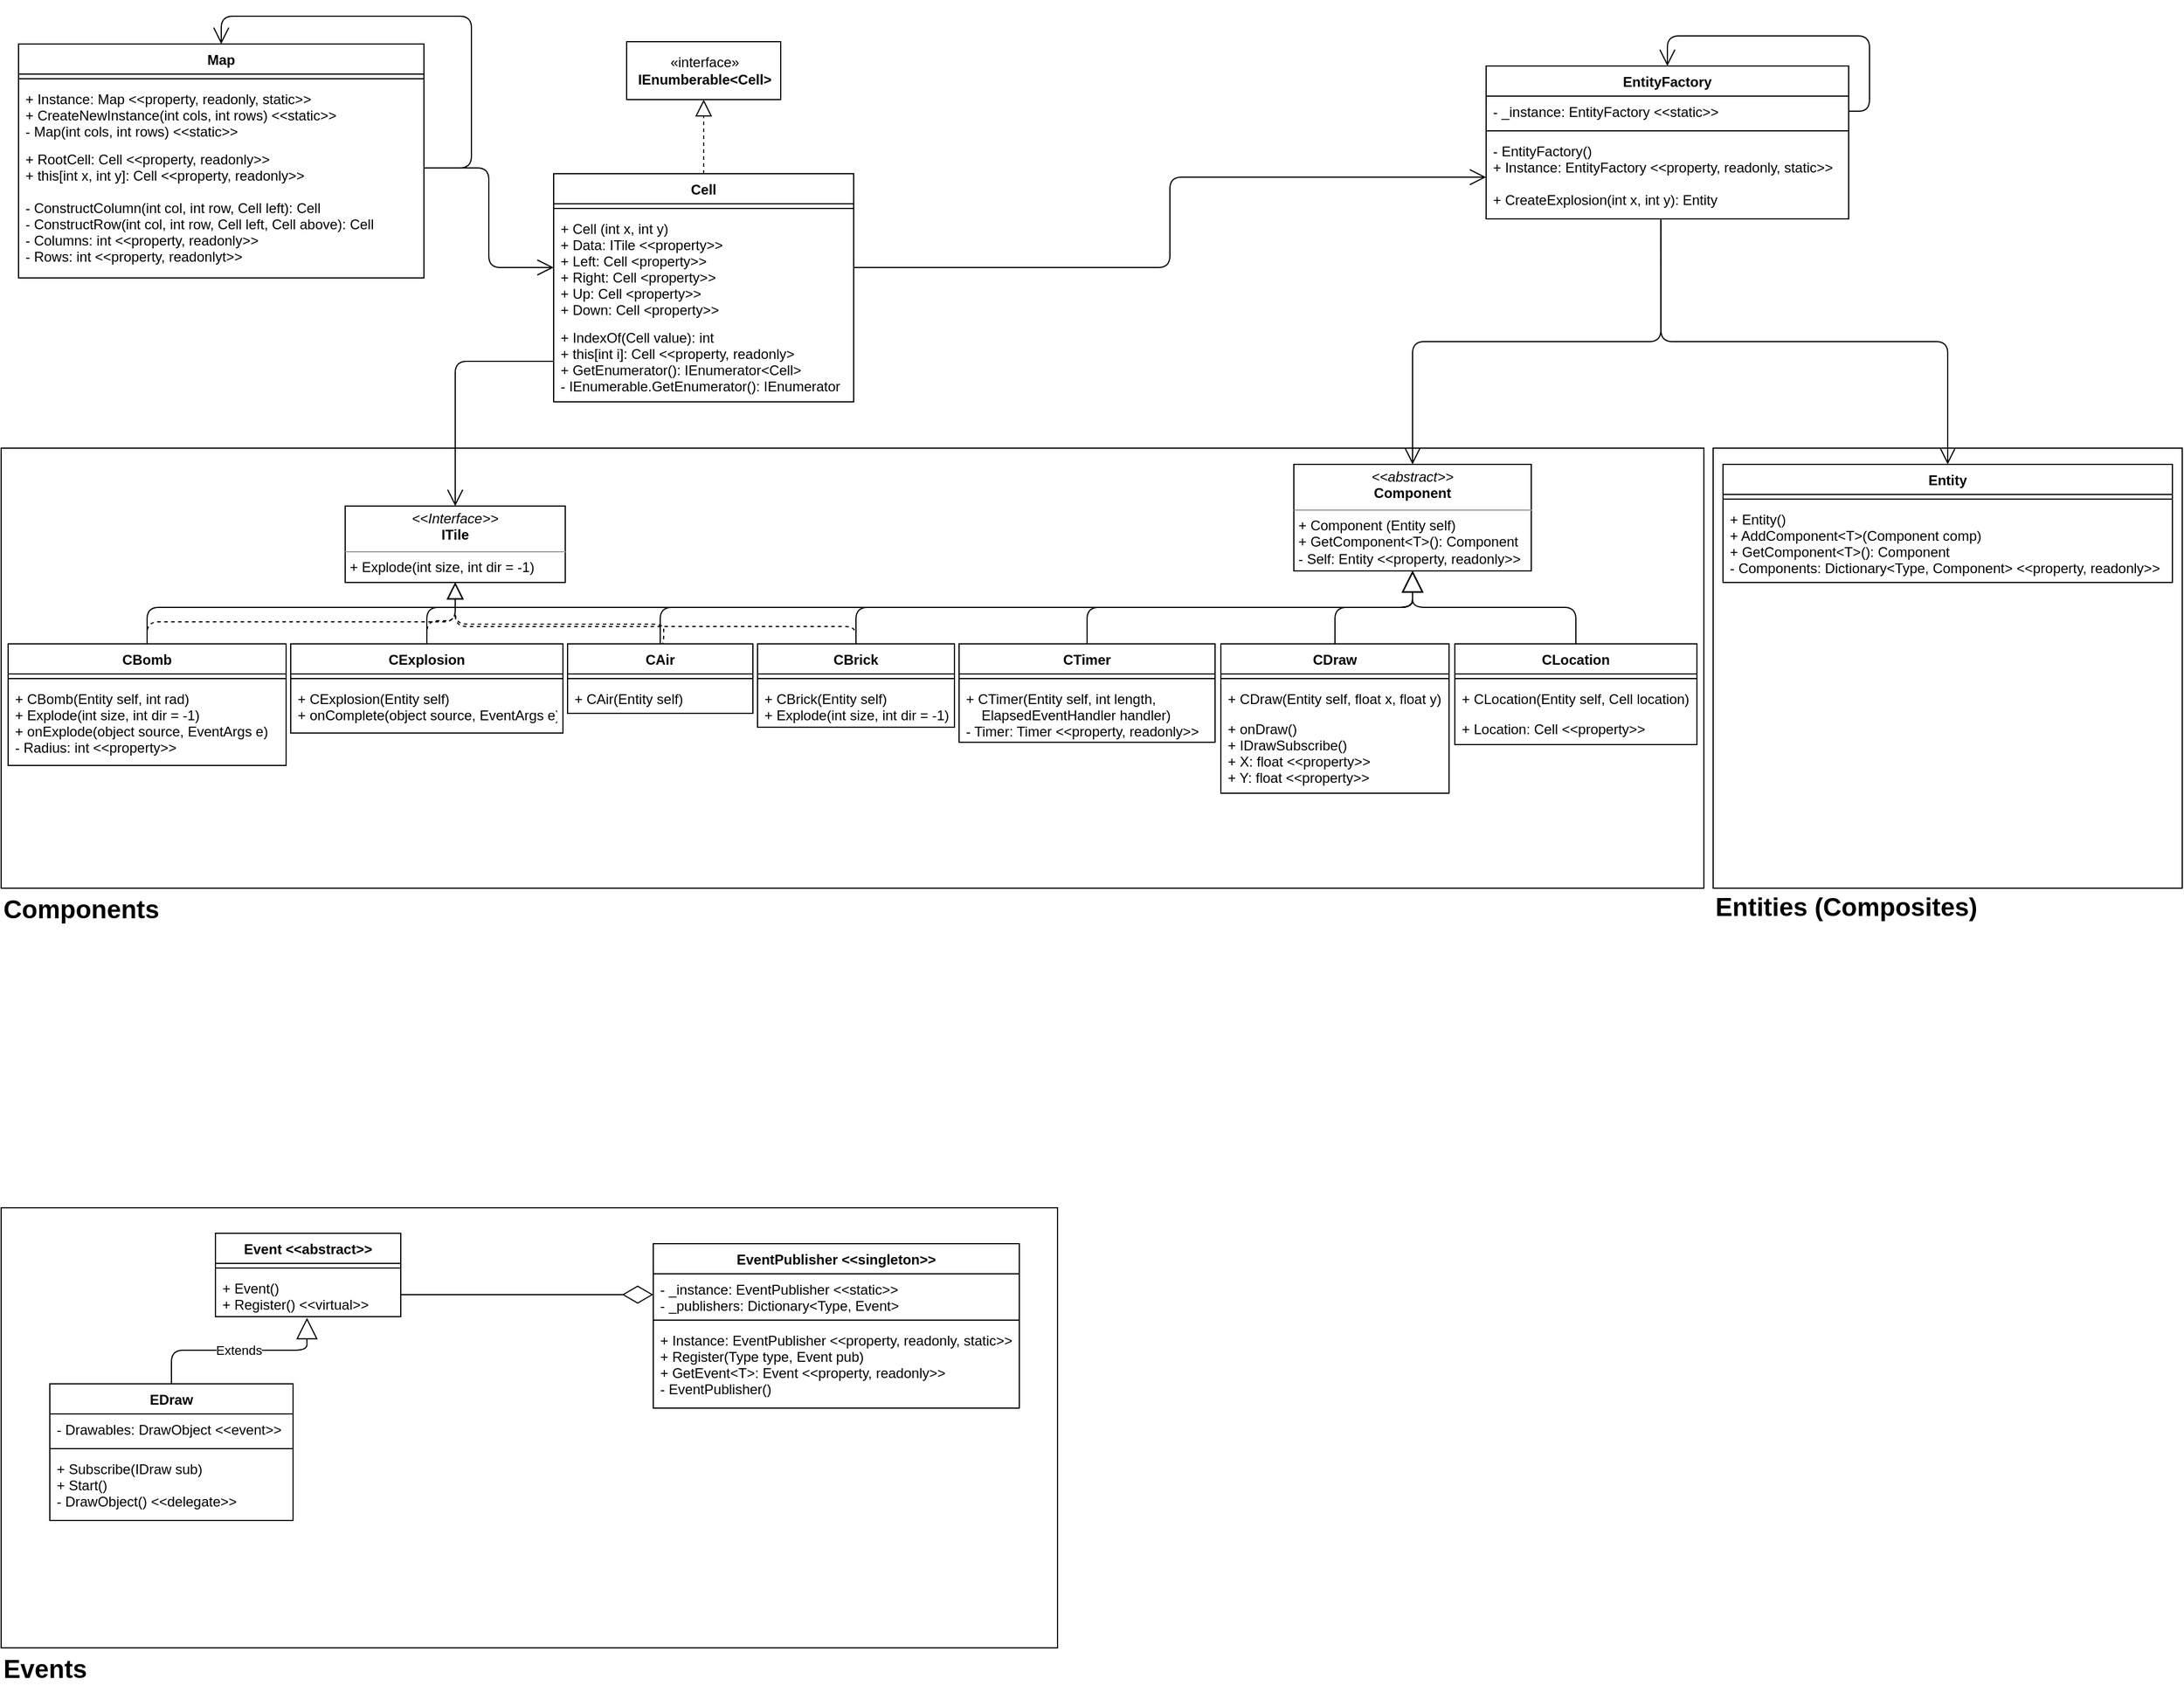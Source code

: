 <mxfile version="14.5.1" type="device"><diagram id="C5RBs43oDa-KdzZeNtuy" name="Page-1"><mxGraphModel dx="1892" dy="1176" grid="0" gridSize="10" guides="1" tooltips="1" connect="1" arrows="1" fold="1" page="1" pageScale="1" pageWidth="3300" pageHeight="4681" math="0" shadow="0"><root><mxCell id="WIyWlLk6GJQsqaUBKTNV-0"/><mxCell id="WIyWlLk6GJQsqaUBKTNV-1" parent="WIyWlLk6GJQsqaUBKTNV-0"/><mxCell id="XTQqbxuWLV4xCFqVh-AC-67" value="" style="rounded=0;whiteSpace=wrap;html=1;" parent="WIyWlLk6GJQsqaUBKTNV-1" vertex="1"><mxGeometry x="12" y="1042" width="912" height="380" as="geometry"/></mxCell><mxCell id="XTQqbxuWLV4xCFqVh-AC-40" value="" style="rounded=0;whiteSpace=wrap;html=1;" parent="WIyWlLk6GJQsqaUBKTNV-1" vertex="1"><mxGeometry x="12" y="386" width="1470" height="380" as="geometry"/></mxCell><mxCell id="XTQqbxuWLV4xCFqVh-AC-42" value="" style="rounded=0;whiteSpace=wrap;html=1;" parent="WIyWlLk6GJQsqaUBKTNV-1" vertex="1"><mxGeometry x="1490" y="386" width="405" height="380" as="geometry"/></mxCell><mxCell id="zkfFHV4jXpPFQw0GAbJ--0" value="Cell" style="swimlane;fontStyle=1;align=center;verticalAlign=top;childLayout=stackLayout;horizontal=1;startSize=26;horizontalStack=0;resizeParent=1;resizeLast=0;collapsible=1;marginBottom=0;rounded=0;shadow=0;strokeWidth=1;" parent="WIyWlLk6GJQsqaUBKTNV-1" vertex="1"><mxGeometry x="489" y="149" width="259" height="197" as="geometry"><mxRectangle x="230" y="140" width="160" height="26" as="alternateBounds"/></mxGeometry></mxCell><mxCell id="zkfFHV4jXpPFQw0GAbJ--4" value="" style="line;html=1;strokeWidth=1;align=left;verticalAlign=middle;spacingTop=-1;spacingLeft=3;spacingRight=3;rotatable=0;labelPosition=right;points=[];portConstraint=eastwest;" parent="zkfFHV4jXpPFQw0GAbJ--0" vertex="1"><mxGeometry y="26" width="259" height="8" as="geometry"/></mxCell><mxCell id="XTQqbxuWLV4xCFqVh-AC-19" value="+ Cell (int x, int y)&#10;+ Data: ITile &lt;&lt;property&gt;&gt;&#10;+ Left: Cell &lt;property&gt;&gt;&#10;+ Right: Cell &lt;property&gt;&gt;&#10;+ Up: Cell &lt;property&gt;&gt;&#10;+ Down: Cell &lt;property&gt;&gt;" style="text;strokeColor=none;fillColor=none;align=left;verticalAlign=top;spacingLeft=4;spacingRight=4;overflow=hidden;rotatable=0;points=[[0,0.5],[1,0.5]];portConstraint=eastwest;" parent="zkfFHV4jXpPFQw0GAbJ--0" vertex="1"><mxGeometry y="34" width="259" height="94" as="geometry"/></mxCell><mxCell id="XTQqbxuWLV4xCFqVh-AC-16" value="+ IndexOf(Cell value): int&#10;+ this[int i]: Cell &lt;&lt;property, readonly&gt;&#10;+ GetEnumerator(): IEnumerator&lt;Cell&gt;&#10;- IEnumerable.GetEnumerator(): IEnumerator" style="text;strokeColor=none;fillColor=none;align=left;verticalAlign=top;spacingLeft=4;spacingRight=4;overflow=hidden;rotatable=0;points=[[0,0.5],[1,0.5]];portConstraint=eastwest;" parent="zkfFHV4jXpPFQw0GAbJ--0" vertex="1"><mxGeometry y="128" width="259" height="68" as="geometry"/></mxCell><mxCell id="zkfFHV4jXpPFQw0GAbJ--17" value="Map" style="swimlane;fontStyle=1;align=center;verticalAlign=top;childLayout=stackLayout;horizontal=1;startSize=26;horizontalStack=0;resizeParent=1;resizeLast=0;collapsible=1;marginBottom=0;rounded=0;shadow=0;strokeWidth=1;" parent="WIyWlLk6GJQsqaUBKTNV-1" vertex="1"><mxGeometry x="27" y="37" width="350" height="202" as="geometry"><mxRectangle x="550" y="140" width="160" height="26" as="alternateBounds"/></mxGeometry></mxCell><mxCell id="zkfFHV4jXpPFQw0GAbJ--23" value="" style="line;html=1;strokeWidth=1;align=left;verticalAlign=middle;spacingTop=-1;spacingLeft=3;spacingRight=3;rotatable=0;labelPosition=right;points=[];portConstraint=eastwest;" parent="zkfFHV4jXpPFQw0GAbJ--17" vertex="1"><mxGeometry y="26" width="350" height="8" as="geometry"/></mxCell><mxCell id="XTQqbxuWLV4xCFqVh-AC-2" value="+ Instance: Map &lt;&lt;property, readonly, static&gt;&gt;&#10;+ CreateNewInstance(int cols, int rows) &lt;&lt;static&gt;&gt;&#10;- Map(int cols, int rows) &lt;&lt;static&gt;&gt;" style="text;strokeColor=none;fillColor=none;align=left;verticalAlign=top;spacingLeft=4;spacingRight=4;overflow=hidden;rotatable=0;points=[[0,0.5],[1,0.5]];portConstraint=eastwest;" parent="zkfFHV4jXpPFQw0GAbJ--17" vertex="1"><mxGeometry y="34" width="350" height="52" as="geometry"/></mxCell><mxCell id="XTQqbxuWLV4xCFqVh-AC-8" value="+ RootCell: Cell &lt;&lt;property, readonly&gt;&gt;&#10;+ this[int x, int y]: Cell &lt;&lt;property, readonly&gt;&gt;" style="text;strokeColor=none;fillColor=none;align=left;verticalAlign=top;spacingLeft=4;spacingRight=4;overflow=hidden;rotatable=0;points=[[0,0.5],[1,0.5]];portConstraint=eastwest;" parent="zkfFHV4jXpPFQw0GAbJ--17" vertex="1"><mxGeometry y="86" width="350" height="42" as="geometry"/></mxCell><mxCell id="XTQqbxuWLV4xCFqVh-AC-4" value="- ConstructColumn(int col, int row, Cell left): Cell&#10;- ConstructRow(int col, int row, Cell left, Cell above): Cell&#10;- Columns: int &lt;&lt;property, readonly&gt;&gt;&#10;- Rows: int &lt;&lt;property, readonlyt&gt;&gt;" style="text;strokeColor=none;fillColor=none;align=left;verticalAlign=top;spacingLeft=4;spacingRight=4;overflow=hidden;rotatable=0;points=[[0,0.5],[1,0.5]];portConstraint=eastwest;" parent="zkfFHV4jXpPFQw0GAbJ--17" vertex="1"><mxGeometry y="128" width="350" height="70" as="geometry"/></mxCell><mxCell id="-fXZQGgIyVZv4a2gZM2I-20" value="" style="endArrow=open;endFill=1;endSize=12;html=1;edgeStyle=orthogonalEdgeStyle;exitX=1;exitY=0.5;exitDx=0;exitDy=0;entryX=0.5;entryY=0;entryDx=0;entryDy=0;" edge="1" parent="zkfFHV4jXpPFQw0GAbJ--17" source="XTQqbxuWLV4xCFqVh-AC-8" target="zkfFHV4jXpPFQw0GAbJ--17"><mxGeometry width="160" relative="1" as="geometry"><mxPoint x="363" y="217" as="sourcePoint"/><mxPoint x="446" y="31" as="targetPoint"/><Array as="points"><mxPoint x="391" y="107"/><mxPoint x="391" y="-24"/><mxPoint x="175" y="-24"/></Array></mxGeometry></mxCell><mxCell id="XTQqbxuWLV4xCFqVh-AC-21" value="«interface»&lt;br&gt;&lt;b&gt;IEnumberable&amp;lt;Cell&amp;gt;&lt;/b&gt;" style="html=1;" parent="WIyWlLk6GJQsqaUBKTNV-1" vertex="1"><mxGeometry x="552" y="35" width="133" height="50" as="geometry"/></mxCell><mxCell id="XTQqbxuWLV4xCFqVh-AC-26" value="" style="endArrow=block;dashed=1;endFill=0;endSize=12;html=1;exitX=0.5;exitY=0;exitDx=0;exitDy=0;entryX=0.5;entryY=1;entryDx=0;entryDy=0;" parent="WIyWlLk6GJQsqaUBKTNV-1" source="zkfFHV4jXpPFQw0GAbJ--0" target="XTQqbxuWLV4xCFqVh-AC-21" edge="1"><mxGeometry width="160" relative="1" as="geometry"><mxPoint x="565" y="114" as="sourcePoint"/><mxPoint x="725" y="114" as="targetPoint"/></mxGeometry></mxCell><mxCell id="XTQqbxuWLV4xCFqVh-AC-34" value="Entity" style="swimlane;fontStyle=1;align=center;verticalAlign=top;childLayout=stackLayout;horizontal=1;startSize=26;horizontalStack=0;resizeParent=1;resizeParentMax=0;resizeLast=0;collapsible=1;marginBottom=0;" parent="WIyWlLk6GJQsqaUBKTNV-1" vertex="1"><mxGeometry x="1498.5" y="400" width="388" height="102" as="geometry"/></mxCell><mxCell id="XTQqbxuWLV4xCFqVh-AC-36" value="" style="line;strokeWidth=1;fillColor=none;align=left;verticalAlign=middle;spacingTop=-1;spacingLeft=3;spacingRight=3;rotatable=0;labelPosition=right;points=[];portConstraint=eastwest;" parent="XTQqbxuWLV4xCFqVh-AC-34" vertex="1"><mxGeometry y="26" width="388" height="8" as="geometry"/></mxCell><mxCell id="XTQqbxuWLV4xCFqVh-AC-37" value="+ Entity()&#10;+ AddComponent&lt;T&gt;(Component comp)&#10;+ GetComponent&lt;T&gt;(): Component&#10;- Components: Dictionary&lt;Type, Component&gt; &lt;&lt;property, readonly&gt;&gt;" style="text;strokeColor=none;fillColor=none;align=left;verticalAlign=top;spacingLeft=4;spacingRight=4;overflow=hidden;rotatable=0;points=[[0,0.5],[1,0.5]];portConstraint=eastwest;" parent="XTQqbxuWLV4xCFqVh-AC-34" vertex="1"><mxGeometry y="34" width="388" height="68" as="geometry"/></mxCell><mxCell id="XTQqbxuWLV4xCFqVh-AC-39" value="&lt;p style=&quot;margin: 0px ; margin-top: 4px ; text-align: center&quot;&gt;&lt;i&gt;&amp;lt;&amp;lt;abstract&amp;gt;&amp;gt;&lt;/i&gt;&lt;br&gt;&lt;b&gt;Component&lt;/b&gt;&lt;/p&gt;&lt;hr size=&quot;1&quot;&gt;&lt;p style=&quot;margin: 0px ; margin-left: 4px&quot;&gt;+ Component (Entity self)&lt;/p&gt;&lt;p style=&quot;margin: 0px ; margin-left: 4px&quot;&gt;+ GetComponent&amp;lt;T&amp;gt;(): Component&lt;/p&gt;&lt;p style=&quot;margin: 0px ; margin-left: 4px&quot;&gt;- Self: Entity &amp;lt;&amp;lt;property, readonly&amp;gt;&amp;gt;&lt;/p&gt;" style="verticalAlign=top;align=left;overflow=fill;fontSize=12;fontFamily=Helvetica;html=1;" parent="WIyWlLk6GJQsqaUBKTNV-1" vertex="1"><mxGeometry x="1128" y="400" width="205" height="92" as="geometry"/></mxCell><mxCell id="XTQqbxuWLV4xCFqVh-AC-44" value="&lt;b&gt;&lt;font style=&quot;font-size: 22px&quot;&gt;Components&lt;/font&gt;&lt;/b&gt;" style="text;html=1;strokeColor=none;fillColor=none;align=left;verticalAlign=middle;whiteSpace=wrap;rounded=0;" parent="WIyWlLk6GJQsqaUBKTNV-1" vertex="1"><mxGeometry x="12" y="766" width="176" height="38" as="geometry"/></mxCell><mxCell id="XTQqbxuWLV4xCFqVh-AC-45" value="&lt;b&gt;&lt;font style=&quot;font-size: 22px&quot;&gt;Entities (Composites)&lt;/font&gt;&lt;/b&gt;" style="text;html=1;strokeColor=none;fillColor=none;align=left;verticalAlign=middle;whiteSpace=wrap;rounded=0;" parent="WIyWlLk6GJQsqaUBKTNV-1" vertex="1"><mxGeometry x="1490" y="764" width="260" height="38" as="geometry"/></mxCell><mxCell id="XTQqbxuWLV4xCFqVh-AC-49" value="&lt;p style=&quot;margin: 0px ; margin-top: 4px ; text-align: center&quot;&gt;&lt;i&gt;&amp;lt;&amp;lt;Interface&amp;gt;&amp;gt;&lt;/i&gt;&lt;br&gt;&lt;b&gt;ITile&lt;/b&gt;&lt;/p&gt;&lt;hr size=&quot;1&quot;&gt;&lt;p style=&quot;margin: 0px ; margin-left: 4px&quot;&gt;+ Explode(int size, int dir = -1)&lt;/p&gt;" style="verticalAlign=top;align=left;overflow=fill;fontSize=12;fontFamily=Helvetica;html=1;" parent="WIyWlLk6GJQsqaUBKTNV-1" vertex="1"><mxGeometry x="309" y="436" width="190" height="66" as="geometry"/></mxCell><mxCell id="XTQqbxuWLV4xCFqVh-AC-51" value="" style="endArrow=open;endFill=1;endSize=12;html=1;strokeWidth=1;entryX=0.5;entryY=0;entryDx=0;entryDy=0;edgeStyle=orthogonalEdgeStyle;" parent="WIyWlLk6GJQsqaUBKTNV-1" source="XTQqbxuWLV4xCFqVh-AC-16" target="XTQqbxuWLV4xCFqVh-AC-49" edge="1"><mxGeometry width="160" relative="1" as="geometry"><mxPoint x="303" y="359" as="sourcePoint"/><mxPoint x="463" y="359" as="targetPoint"/></mxGeometry></mxCell><mxCell id="XTQqbxuWLV4xCFqVh-AC-53" value="CDraw" style="swimlane;fontStyle=1;align=center;verticalAlign=top;childLayout=stackLayout;horizontal=1;startSize=26;horizontalStack=0;resizeParent=1;resizeParentMax=0;resizeLast=0;collapsible=1;marginBottom=0;" parent="WIyWlLk6GJQsqaUBKTNV-1" vertex="1"><mxGeometry x="1065" y="555" width="197" height="129" as="geometry"/></mxCell><mxCell id="XTQqbxuWLV4xCFqVh-AC-55" value="" style="line;strokeWidth=1;fillColor=none;align=left;verticalAlign=middle;spacingTop=-1;spacingLeft=3;spacingRight=3;rotatable=0;labelPosition=right;points=[];portConstraint=eastwest;" parent="XTQqbxuWLV4xCFqVh-AC-53" vertex="1"><mxGeometry y="26" width="197" height="8" as="geometry"/></mxCell><mxCell id="XTQqbxuWLV4xCFqVh-AC-56" value="+ CDraw(Entity self, float x, float y)" style="text;strokeColor=none;fillColor=none;align=left;verticalAlign=top;spacingLeft=4;spacingRight=4;overflow=hidden;rotatable=0;points=[[0,0.5],[1,0.5]];portConstraint=eastwest;" parent="XTQqbxuWLV4xCFqVh-AC-53" vertex="1"><mxGeometry y="34" width="197" height="26" as="geometry"/></mxCell><mxCell id="XTQqbxuWLV4xCFqVh-AC-57" value="+ onDraw()&#10;+ IDrawSubscribe()&#10;+ X: float &lt;&lt;property&gt;&gt;&#10;+ Y: float &lt;&lt;property&gt;&gt;" style="text;strokeColor=none;fillColor=none;align=left;verticalAlign=top;spacingLeft=4;spacingRight=4;overflow=hidden;rotatable=0;points=[[0,0.5],[1,0.5]];portConstraint=eastwest;" parent="XTQqbxuWLV4xCFqVh-AC-53" vertex="1"><mxGeometry y="60" width="197" height="69" as="geometry"/></mxCell><mxCell id="XTQqbxuWLV4xCFqVh-AC-59" value="Event &lt;&lt;abstract&gt;&gt;" style="swimlane;fontStyle=1;align=center;verticalAlign=top;childLayout=stackLayout;horizontal=1;startSize=26;horizontalStack=0;resizeParent=1;resizeParentMax=0;resizeLast=0;collapsible=1;marginBottom=0;" parent="WIyWlLk6GJQsqaUBKTNV-1" vertex="1"><mxGeometry x="197" y="1064" width="160" height="72" as="geometry"/></mxCell><mxCell id="XTQqbxuWLV4xCFqVh-AC-61" value="" style="line;strokeWidth=1;fillColor=none;align=left;verticalAlign=middle;spacingTop=-1;spacingLeft=3;spacingRight=3;rotatable=0;labelPosition=right;points=[];portConstraint=eastwest;" parent="XTQqbxuWLV4xCFqVh-AC-59" vertex="1"><mxGeometry y="26" width="160" height="8" as="geometry"/></mxCell><mxCell id="XTQqbxuWLV4xCFqVh-AC-62" value="+ Event()&#10;+ Register() &lt;&lt;virtual&gt;&gt;" style="text;strokeColor=none;fillColor=none;align=left;verticalAlign=top;spacingLeft=4;spacingRight=4;overflow=hidden;rotatable=0;points=[[0,0.5],[1,0.5]];portConstraint=eastwest;" parent="XTQqbxuWLV4xCFqVh-AC-59" vertex="1"><mxGeometry y="34" width="160" height="38" as="geometry"/></mxCell><mxCell id="XTQqbxuWLV4xCFqVh-AC-63" value="EDraw" style="swimlane;fontStyle=1;align=center;verticalAlign=top;childLayout=stackLayout;horizontal=1;startSize=26;horizontalStack=0;resizeParent=1;resizeParentMax=0;resizeLast=0;collapsible=1;marginBottom=0;" parent="WIyWlLk6GJQsqaUBKTNV-1" vertex="1"><mxGeometry x="54" y="1194" width="210" height="118" as="geometry"/></mxCell><mxCell id="XTQqbxuWLV4xCFqVh-AC-64" value="- Drawables: DrawObject &lt;&lt;event&gt;&gt;" style="text;strokeColor=none;fillColor=none;align=left;verticalAlign=top;spacingLeft=4;spacingRight=4;overflow=hidden;rotatable=0;points=[[0,0.5],[1,0.5]];portConstraint=eastwest;" parent="XTQqbxuWLV4xCFqVh-AC-63" vertex="1"><mxGeometry y="26" width="210" height="26" as="geometry"/></mxCell><mxCell id="XTQqbxuWLV4xCFqVh-AC-65" value="" style="line;strokeWidth=1;fillColor=none;align=left;verticalAlign=middle;spacingTop=-1;spacingLeft=3;spacingRight=3;rotatable=0;labelPosition=right;points=[];portConstraint=eastwest;" parent="XTQqbxuWLV4xCFqVh-AC-63" vertex="1"><mxGeometry y="52" width="210" height="8" as="geometry"/></mxCell><mxCell id="XTQqbxuWLV4xCFqVh-AC-66" value="+ Subscribe(IDraw sub)&#10;+ Start()&#10;- DrawObject() &lt;&lt;delegate&gt;&gt;" style="text;strokeColor=none;fillColor=none;align=left;verticalAlign=top;spacingLeft=4;spacingRight=4;overflow=hidden;rotatable=0;points=[[0,0.5],[1,0.5]];portConstraint=eastwest;" parent="XTQqbxuWLV4xCFqVh-AC-63" vertex="1"><mxGeometry y="60" width="210" height="58" as="geometry"/></mxCell><mxCell id="XTQqbxuWLV4xCFqVh-AC-68" value="Extends" style="endArrow=block;endSize=16;endFill=0;html=1;strokeWidth=1;exitX=0.5;exitY=0;exitDx=0;exitDy=0;edgeStyle=orthogonalEdgeStyle;entryX=0.494;entryY=1.026;entryDx=0;entryDy=0;entryPerimeter=0;" parent="WIyWlLk6GJQsqaUBKTNV-1" source="XTQqbxuWLV4xCFqVh-AC-63" target="XTQqbxuWLV4xCFqVh-AC-62" edge="1"><mxGeometry width="160" relative="1" as="geometry"><mxPoint x="665" y="1512" as="sourcePoint"/><mxPoint x="825" y="1512" as="targetPoint"/></mxGeometry></mxCell><mxCell id="XTQqbxuWLV4xCFqVh-AC-70" value="&lt;b&gt;&lt;font style=&quot;font-size: 22px&quot;&gt;Events&lt;/font&gt;&lt;/b&gt;" style="text;html=1;strokeColor=none;fillColor=none;align=left;verticalAlign=middle;whiteSpace=wrap;rounded=0;" parent="WIyWlLk6GJQsqaUBKTNV-1" vertex="1"><mxGeometry x="12" y="1422" width="176" height="38" as="geometry"/></mxCell><mxCell id="XTQqbxuWLV4xCFqVh-AC-72" value="" style="endArrow=open;endFill=1;endSize=12;html=1;strokeWidth=1;exitX=0.482;exitY=1.014;exitDx=0;exitDy=0;edgeStyle=orthogonalEdgeStyle;entryX=0.5;entryY=0;entryDx=0;entryDy=0;exitPerimeter=0;" parent="WIyWlLk6GJQsqaUBKTNV-1" source="-fXZQGgIyVZv4a2gZM2I-19" target="XTQqbxuWLV4xCFqVh-AC-39" edge="1"><mxGeometry width="160" relative="1" as="geometry"><mxPoint x="1142" y="255" as="sourcePoint"/><mxPoint x="1311" y="317" as="targetPoint"/></mxGeometry></mxCell><mxCell id="XTQqbxuWLV4xCFqVh-AC-74" value="" style="endArrow=open;endFill=1;endSize=12;html=1;strokeWidth=1;edgeStyle=orthogonalEdgeStyle;entryX=0.5;entryY=0;entryDx=0;entryDy=0;exitX=0.482;exitY=1;exitDx=0;exitDy=0;exitPerimeter=0;" parent="WIyWlLk6GJQsqaUBKTNV-1" source="-fXZQGgIyVZv4a2gZM2I-19" target="XTQqbxuWLV4xCFqVh-AC-34" edge="1"><mxGeometry width="160" relative="1" as="geometry"><mxPoint x="1204" y="222" as="sourcePoint"/><mxPoint x="1391" y="443" as="targetPoint"/></mxGeometry></mxCell><mxCell id="XTQqbxuWLV4xCFqVh-AC-75" value="" style="endArrow=open;endFill=1;endSize=12;html=1;strokeWidth=1;edgeStyle=orthogonalEdgeStyle;entryX=0;entryY=0.5;entryDx=0;entryDy=0;exitX=1;exitY=0.5;exitDx=0;exitDy=0;" parent="WIyWlLk6GJQsqaUBKTNV-1" source="XTQqbxuWLV4xCFqVh-AC-19" target="-fXZQGgIyVZv4a2gZM2I-19" edge="1"><mxGeometry width="160" relative="1" as="geometry"><mxPoint x="1129" y="71" as="sourcePoint"/><mxPoint x="1077" y="230" as="targetPoint"/></mxGeometry></mxCell><mxCell id="XTQqbxuWLV4xCFqVh-AC-78" value="EventPublisher &lt;&lt;singleton&gt;&gt;" style="swimlane;fontStyle=1;align=center;verticalAlign=top;childLayout=stackLayout;horizontal=1;startSize=26;horizontalStack=0;resizeParent=1;resizeParentMax=0;resizeLast=0;collapsible=1;marginBottom=0;" parent="WIyWlLk6GJQsqaUBKTNV-1" vertex="1"><mxGeometry x="575" y="1073" width="316" height="142" as="geometry"/></mxCell><mxCell id="XTQqbxuWLV4xCFqVh-AC-79" value="- _instance: EventPublisher &lt;&lt;static&gt;&gt;&#10;- _publishers: Dictionary&lt;Type, Event&gt;" style="text;strokeColor=none;fillColor=none;align=left;verticalAlign=top;spacingLeft=4;spacingRight=4;overflow=hidden;rotatable=0;points=[[0,0.5],[1,0.5]];portConstraint=eastwest;" parent="XTQqbxuWLV4xCFqVh-AC-78" vertex="1"><mxGeometry y="26" width="316" height="36" as="geometry"/></mxCell><mxCell id="XTQqbxuWLV4xCFqVh-AC-80" value="" style="line;strokeWidth=1;fillColor=none;align=left;verticalAlign=middle;spacingTop=-1;spacingLeft=3;spacingRight=3;rotatable=0;labelPosition=right;points=[];portConstraint=eastwest;" parent="XTQqbxuWLV4xCFqVh-AC-78" vertex="1"><mxGeometry y="62" width="316" height="8" as="geometry"/></mxCell><mxCell id="XTQqbxuWLV4xCFqVh-AC-81" value="+ Instance: EventPublisher &lt;&lt;property, readonly, static&gt;&gt;&#10;+ Register(Type type, Event pub)&#10;+ GetEvent&lt;T&gt;: Event &lt;&lt;property, readonly&gt;&gt;&#10;- EventPublisher()" style="text;strokeColor=none;fillColor=none;align=left;verticalAlign=top;spacingLeft=4;spacingRight=4;overflow=hidden;rotatable=0;points=[[0,0.5],[1,0.5]];portConstraint=eastwest;" parent="XTQqbxuWLV4xCFqVh-AC-78" vertex="1"><mxGeometry y="70" width="316" height="72" as="geometry"/></mxCell><mxCell id="XTQqbxuWLV4xCFqVh-AC-82" value="" style="endArrow=diamondThin;endFill=0;endSize=24;html=1;entryX=0;entryY=0.5;entryDx=0;entryDy=0;exitX=1;exitY=0.5;exitDx=0;exitDy=0;edgeStyle=orthogonalEdgeStyle;" parent="WIyWlLk6GJQsqaUBKTNV-1" source="XTQqbxuWLV4xCFqVh-AC-62" target="XTQqbxuWLV4xCFqVh-AC-79" edge="1"><mxGeometry width="160" relative="1" as="geometry"><mxPoint x="481" y="1102" as="sourcePoint"/><mxPoint x="652" y="1155" as="targetPoint"/></mxGeometry></mxCell><mxCell id="XTQqbxuWLV4xCFqVh-AC-83" value="CBomb" style="swimlane;fontStyle=1;align=center;verticalAlign=top;childLayout=stackLayout;horizontal=1;startSize=26;horizontalStack=0;resizeParent=1;resizeParentMax=0;resizeLast=0;collapsible=1;marginBottom=0;" parent="WIyWlLk6GJQsqaUBKTNV-1" vertex="1"><mxGeometry x="18" y="555" width="240" height="105" as="geometry"><mxRectangle x="740" y="578" width="61" height="26" as="alternateBounds"/></mxGeometry></mxCell><mxCell id="XTQqbxuWLV4xCFqVh-AC-85" value="" style="line;strokeWidth=1;fillColor=none;align=left;verticalAlign=middle;spacingTop=-1;spacingLeft=3;spacingRight=3;rotatable=0;labelPosition=right;points=[];portConstraint=eastwest;" parent="XTQqbxuWLV4xCFqVh-AC-83" vertex="1"><mxGeometry y="26" width="240" height="8" as="geometry"/></mxCell><mxCell id="XTQqbxuWLV4xCFqVh-AC-86" value="+ CBomb(Entity self, int rad)&#10;+ Explode(int size, int dir = -1)&#10;+ onExplode(object source, EventArgs e)&#10;- Radius: int &lt;&lt;property&gt;&gt;" style="text;strokeColor=none;fillColor=none;align=left;verticalAlign=top;spacingLeft=4;spacingRight=4;overflow=hidden;rotatable=0;points=[[0,0.5],[1,0.5]];portConstraint=eastwest;" parent="XTQqbxuWLV4xCFqVh-AC-83" vertex="1"><mxGeometry y="34" width="240" height="71" as="geometry"/></mxCell><mxCell id="XTQqbxuWLV4xCFqVh-AC-90" value="CLocation" style="swimlane;fontStyle=1;align=center;verticalAlign=top;childLayout=stackLayout;horizontal=1;startSize=26;horizontalStack=0;resizeParent=1;resizeParentMax=0;resizeLast=0;collapsible=1;marginBottom=0;" parent="WIyWlLk6GJQsqaUBKTNV-1" vertex="1"><mxGeometry x="1267" y="555" width="209" height="87" as="geometry"/></mxCell><mxCell id="XTQqbxuWLV4xCFqVh-AC-91" value="" style="line;strokeWidth=1;fillColor=none;align=left;verticalAlign=middle;spacingTop=-1;spacingLeft=3;spacingRight=3;rotatable=0;labelPosition=right;points=[];portConstraint=eastwest;" parent="XTQqbxuWLV4xCFqVh-AC-90" vertex="1"><mxGeometry y="26" width="209" height="8" as="geometry"/></mxCell><mxCell id="XTQqbxuWLV4xCFqVh-AC-92" value="+ CLocation(Entity self, Cell location)" style="text;strokeColor=none;fillColor=none;align=left;verticalAlign=top;spacingLeft=4;spacingRight=4;overflow=hidden;rotatable=0;points=[[0,0.5],[1,0.5]];portConstraint=eastwest;" parent="XTQqbxuWLV4xCFqVh-AC-90" vertex="1"><mxGeometry y="34" width="209" height="26" as="geometry"/></mxCell><mxCell id="XTQqbxuWLV4xCFqVh-AC-93" value="+ Location: Cell &lt;&lt;property&gt;&gt;" style="text;strokeColor=none;fillColor=none;align=left;verticalAlign=top;spacingLeft=4;spacingRight=4;overflow=hidden;rotatable=0;points=[[0,0.5],[1,0.5]];portConstraint=eastwest;" parent="XTQqbxuWLV4xCFqVh-AC-90" vertex="1"><mxGeometry y="60" width="209" height="27" as="geometry"/></mxCell><mxCell id="XTQqbxuWLV4xCFqVh-AC-96" value="CExplosion" style="swimlane;fontStyle=1;align=center;verticalAlign=top;childLayout=stackLayout;horizontal=1;startSize=26;horizontalStack=0;resizeParent=1;resizeParentMax=0;resizeLast=0;collapsible=1;marginBottom=0;" parent="WIyWlLk6GJQsqaUBKTNV-1" vertex="1"><mxGeometry x="262" y="555" width="235" height="77" as="geometry"/></mxCell><mxCell id="XTQqbxuWLV4xCFqVh-AC-98" value="" style="line;strokeWidth=1;fillColor=none;align=left;verticalAlign=middle;spacingTop=-1;spacingLeft=3;spacingRight=3;rotatable=0;labelPosition=right;points=[];portConstraint=eastwest;" parent="XTQqbxuWLV4xCFqVh-AC-96" vertex="1"><mxGeometry y="26" width="235" height="8" as="geometry"/></mxCell><mxCell id="XTQqbxuWLV4xCFqVh-AC-99" value="+ CExplosion(Entity self)&#10;+ onComplete(object source, EventArgs e)" style="text;strokeColor=none;fillColor=none;align=left;verticalAlign=top;spacingLeft=4;spacingRight=4;overflow=hidden;rotatable=0;points=[[0,0.5],[1,0.5]];portConstraint=eastwest;" parent="XTQqbxuWLV4xCFqVh-AC-96" vertex="1"><mxGeometry y="34" width="235" height="43" as="geometry"/></mxCell><mxCell id="-fXZQGgIyVZv4a2gZM2I-0" value="CTimer" style="swimlane;fontStyle=1;align=center;verticalAlign=top;childLayout=stackLayout;horizontal=1;startSize=26;horizontalStack=0;resizeParent=1;resizeParentMax=0;resizeLast=0;collapsible=1;marginBottom=0;" vertex="1" parent="WIyWlLk6GJQsqaUBKTNV-1"><mxGeometry x="839" y="555" width="221" height="85" as="geometry"/></mxCell><mxCell id="-fXZQGgIyVZv4a2gZM2I-2" value="" style="line;strokeWidth=1;fillColor=none;align=left;verticalAlign=middle;spacingTop=-1;spacingLeft=3;spacingRight=3;rotatable=0;labelPosition=right;points=[];portConstraint=eastwest;" vertex="1" parent="-fXZQGgIyVZv4a2gZM2I-0"><mxGeometry y="26" width="221" height="8" as="geometry"/></mxCell><mxCell id="-fXZQGgIyVZv4a2gZM2I-3" value="+ CTimer(Entity self, int length,&#10;    ElapsedEventHandler handler)&#10;- Timer: Timer &lt;&lt;property, readonly&gt;&gt;" style="text;strokeColor=none;fillColor=none;align=left;verticalAlign=top;spacingLeft=4;spacingRight=4;overflow=hidden;rotatable=0;points=[[0,0.5],[1,0.5]];portConstraint=eastwest;" vertex="1" parent="-fXZQGgIyVZv4a2gZM2I-0"><mxGeometry y="34" width="221" height="51" as="geometry"/></mxCell><mxCell id="-fXZQGgIyVZv4a2gZM2I-4" value="" style="endArrow=block;endSize=16;endFill=0;html=1;edgeStyle=orthogonalEdgeStyle;exitX=0.5;exitY=0;exitDx=0;exitDy=0;entryX=0.5;entryY=1;entryDx=0;entryDy=0;" edge="1" parent="WIyWlLk6GJQsqaUBKTNV-1" source="XTQqbxuWLV4xCFqVh-AC-90" target="XTQqbxuWLV4xCFqVh-AC-39"><mxGeometry width="160" relative="1" as="geometry"><mxPoint x="595" y="497" as="sourcePoint"/><mxPoint x="755" y="497" as="targetPoint"/></mxGeometry></mxCell><mxCell id="-fXZQGgIyVZv4a2gZM2I-5" value="" style="endArrow=block;endSize=16;endFill=0;html=1;edgeStyle=orthogonalEdgeStyle;exitX=0.5;exitY=0;exitDx=0;exitDy=0;entryX=0.5;entryY=1;entryDx=0;entryDy=0;" edge="1" parent="WIyWlLk6GJQsqaUBKTNV-1" source="XTQqbxuWLV4xCFqVh-AC-53" target="XTQqbxuWLV4xCFqVh-AC-39"><mxGeometry width="160" relative="1" as="geometry"><mxPoint x="815" y="500.5" as="sourcePoint"/><mxPoint x="678" y="437.5" as="targetPoint"/></mxGeometry></mxCell><mxCell id="-fXZQGgIyVZv4a2gZM2I-6" value="" style="endArrow=block;endSize=16;endFill=0;html=1;edgeStyle=orthogonalEdgeStyle;exitX=0.5;exitY=0;exitDx=0;exitDy=0;entryX=0.5;entryY=1;entryDx=0;entryDy=0;" edge="1" parent="WIyWlLk6GJQsqaUBKTNV-1" source="-fXZQGgIyVZv4a2gZM2I-0" target="XTQqbxuWLV4xCFqVh-AC-39"><mxGeometry width="160" relative="1" as="geometry"><mxPoint x="722" y="524" as="sourcePoint"/><mxPoint x="585" y="461" as="targetPoint"/></mxGeometry></mxCell><mxCell id="-fXZQGgIyVZv4a2gZM2I-7" value="" style="endArrow=block;endSize=16;endFill=0;html=1;edgeStyle=orthogonalEdgeStyle;exitX=0.5;exitY=0;exitDx=0;exitDy=0;entryX=0.5;entryY=1;entryDx=0;entryDy=0;elbow=vertical;" edge="1" parent="WIyWlLk6GJQsqaUBKTNV-1" source="XTQqbxuWLV4xCFqVh-AC-96" target="XTQqbxuWLV4xCFqVh-AC-39"><mxGeometry width="160" relative="1" as="geometry"><mxPoint x="1087.5" y="585" as="sourcePoint"/><mxPoint x="950.5" y="522" as="targetPoint"/></mxGeometry></mxCell><mxCell id="-fXZQGgIyVZv4a2gZM2I-8" value="" style="endArrow=block;endSize=16;endFill=0;html=1;edgeStyle=orthogonalEdgeStyle;exitX=0.5;exitY=0;exitDx=0;exitDy=0;entryX=0.5;entryY=1;entryDx=0;entryDy=0;" edge="1" parent="WIyWlLk6GJQsqaUBKTNV-1" source="XTQqbxuWLV4xCFqVh-AC-83" target="XTQqbxuWLV4xCFqVh-AC-39"><mxGeometry width="160" relative="1" as="geometry"><mxPoint x="680" y="482.5" as="sourcePoint"/><mxPoint x="543" y="419.5" as="targetPoint"/></mxGeometry></mxCell><mxCell id="-fXZQGgIyVZv4a2gZM2I-9" value="" style="endArrow=block;dashed=1;endFill=0;endSize=12;html=1;exitX=0.5;exitY=0;exitDx=0;exitDy=0;edgeStyle=orthogonalEdgeStyle;entryX=0.5;entryY=1;entryDx=0;entryDy=0;" edge="1" parent="WIyWlLk6GJQsqaUBKTNV-1" source="XTQqbxuWLV4xCFqVh-AC-83" target="XTQqbxuWLV4xCFqVh-AC-49"><mxGeometry width="160" relative="1" as="geometry"><mxPoint x="88" y="455" as="sourcePoint"/><mxPoint x="248" y="455" as="targetPoint"/><Array as="points"><mxPoint x="138" y="536"/><mxPoint x="404" y="536"/></Array></mxGeometry></mxCell><mxCell id="-fXZQGgIyVZv4a2gZM2I-14" value="" style="endArrow=block;dashed=1;endFill=0;endSize=12;html=1;edgeStyle=orthogonalEdgeStyle;exitX=0.5;exitY=0;exitDx=0;exitDy=0;entryX=0.5;entryY=1;entryDx=0;entryDy=0;" edge="1" parent="WIyWlLk6GJQsqaUBKTNV-1" source="XTQqbxuWLV4xCFqVh-AC-96" target="XTQqbxuWLV4xCFqVh-AC-49"><mxGeometry width="160" relative="1" as="geometry"><mxPoint x="472" y="704" as="sourcePoint"/><mxPoint x="632" y="704" as="targetPoint"/><Array as="points"><mxPoint x="380" y="535"/><mxPoint x="404" y="535"/></Array></mxGeometry></mxCell><mxCell id="-fXZQGgIyVZv4a2gZM2I-16" value="EntityFactory" style="swimlane;fontStyle=1;align=center;verticalAlign=top;childLayout=stackLayout;horizontal=1;startSize=26;horizontalStack=0;resizeParent=1;resizeParentMax=0;resizeLast=0;collapsible=1;marginBottom=0;" vertex="1" parent="WIyWlLk6GJQsqaUBKTNV-1"><mxGeometry x="1294" y="56" width="313" height="132" as="geometry"/></mxCell><mxCell id="-fXZQGgIyVZv4a2gZM2I-17" value="- _instance: EntityFactory &lt;&lt;static&gt;&gt;" style="text;strokeColor=none;fillColor=none;align=left;verticalAlign=top;spacingLeft=4;spacingRight=4;overflow=hidden;rotatable=0;points=[[0,0.5],[1,0.5]];portConstraint=eastwest;" vertex="1" parent="-fXZQGgIyVZv4a2gZM2I-16"><mxGeometry y="26" width="313" height="26" as="geometry"/></mxCell><mxCell id="-fXZQGgIyVZv4a2gZM2I-18" value="" style="line;strokeWidth=1;fillColor=none;align=left;verticalAlign=middle;spacingTop=-1;spacingLeft=3;spacingRight=3;rotatable=0;labelPosition=right;points=[];portConstraint=eastwest;" vertex="1" parent="-fXZQGgIyVZv4a2gZM2I-16"><mxGeometry y="52" width="313" height="8" as="geometry"/></mxCell><mxCell id="-fXZQGgIyVZv4a2gZM2I-22" value="" style="endArrow=open;endFill=1;endSize=12;html=1;edgeStyle=orthogonalEdgeStyle;exitX=1;exitY=0.5;exitDx=0;exitDy=0;entryX=0.5;entryY=0;entryDx=0;entryDy=0;" edge="1" parent="-fXZQGgIyVZv4a2gZM2I-16" source="-fXZQGgIyVZv4a2gZM2I-17" target="-fXZQGgIyVZv4a2gZM2I-16"><mxGeometry width="160" relative="1" as="geometry"><mxPoint x="218" y="56" as="sourcePoint"/><mxPoint x="378" y="56" as="targetPoint"/><Array as="points"><mxPoint x="331" y="39"/><mxPoint x="331" y="-26"/><mxPoint x="157" y="-26"/></Array></mxGeometry></mxCell><mxCell id="-fXZQGgIyVZv4a2gZM2I-19" value="- EntityFactory()&#10;+ Instance: EntityFactory &lt;&lt;property, readonly, static&gt;&gt;&#10;&#10;+ CreateExplosion(int x, int y): Entity" style="text;strokeColor=none;fillColor=none;align=left;verticalAlign=top;spacingLeft=4;spacingRight=4;overflow=hidden;rotatable=0;points=[[0,0.5],[1,0.5]];portConstraint=eastwest;" vertex="1" parent="-fXZQGgIyVZv4a2gZM2I-16"><mxGeometry y="60" width="313" height="72" as="geometry"/></mxCell><mxCell id="-fXZQGgIyVZv4a2gZM2I-21" value="" style="endArrow=open;endFill=1;endSize=12;html=1;edgeStyle=orthogonalEdgeStyle;entryX=0;entryY=0.5;entryDx=0;entryDy=0;exitX=1;exitY=0.5;exitDx=0;exitDy=0;" edge="1" parent="WIyWlLk6GJQsqaUBKTNV-1" source="XTQqbxuWLV4xCFqVh-AC-8" target="XTQqbxuWLV4xCFqVh-AC-19"><mxGeometry width="160" relative="1" as="geometry"><mxPoint x="418" y="196" as="sourcePoint"/><mxPoint x="212" y="47" as="targetPoint"/></mxGeometry></mxCell><mxCell id="-fXZQGgIyVZv4a2gZM2I-23" value="CAir" style="swimlane;fontStyle=1;align=center;verticalAlign=top;childLayout=stackLayout;horizontal=1;startSize=26;horizontalStack=0;resizeParent=1;resizeParentMax=0;resizeLast=0;collapsible=1;marginBottom=0;" vertex="1" parent="WIyWlLk6GJQsqaUBKTNV-1"><mxGeometry x="501" y="555" width="160" height="60" as="geometry"/></mxCell><mxCell id="-fXZQGgIyVZv4a2gZM2I-25" value="" style="line;strokeWidth=1;fillColor=none;align=left;verticalAlign=middle;spacingTop=-1;spacingLeft=3;spacingRight=3;rotatable=0;labelPosition=right;points=[];portConstraint=eastwest;" vertex="1" parent="-fXZQGgIyVZv4a2gZM2I-23"><mxGeometry y="26" width="160" height="8" as="geometry"/></mxCell><mxCell id="-fXZQGgIyVZv4a2gZM2I-26" value="+ CAir(Entity self)" style="text;strokeColor=none;fillColor=none;align=left;verticalAlign=top;spacingLeft=4;spacingRight=4;overflow=hidden;rotatable=0;points=[[0,0.5],[1,0.5]];portConstraint=eastwest;" vertex="1" parent="-fXZQGgIyVZv4a2gZM2I-23"><mxGeometry y="34" width="160" height="26" as="geometry"/></mxCell><mxCell id="-fXZQGgIyVZv4a2gZM2I-27" value="" style="endArrow=block;endSize=16;endFill=0;html=1;edgeStyle=orthogonalEdgeStyle;entryX=0.5;entryY=1;entryDx=0;entryDy=0;exitX=0.5;exitY=0;exitDx=0;exitDy=0;" edge="1" parent="WIyWlLk6GJQsqaUBKTNV-1" source="-fXZQGgIyVZv4a2gZM2I-23" target="XTQqbxuWLV4xCFqVh-AC-39"><mxGeometry width="160" relative="1" as="geometry"><mxPoint x="653" y="685" as="sourcePoint"/><mxPoint x="813" y="685" as="targetPoint"/></mxGeometry></mxCell><mxCell id="-fXZQGgIyVZv4a2gZM2I-28" value="" style="endArrow=block;dashed=1;endFill=0;endSize=12;html=1;edgeStyle=orthogonalEdgeStyle;exitX=0.5;exitY=0;exitDx=0;exitDy=0;entryX=0.5;entryY=1;entryDx=0;entryDy=0;" edge="1" parent="WIyWlLk6GJQsqaUBKTNV-1" source="-fXZQGgIyVZv4a2gZM2I-23" target="XTQqbxuWLV4xCFqVh-AC-49"><mxGeometry width="160" relative="1" as="geometry"><mxPoint x="525" y="699" as="sourcePoint"/><mxPoint x="685" y="699" as="targetPoint"/><Array as="points"><mxPoint x="584" y="538"/><mxPoint x="404" y="538"/></Array></mxGeometry></mxCell><mxCell id="-fXZQGgIyVZv4a2gZM2I-29" value="CBrick" style="swimlane;fontStyle=1;align=center;verticalAlign=top;childLayout=stackLayout;horizontal=1;startSize=26;horizontalStack=0;resizeParent=1;resizeParentMax=0;resizeLast=0;collapsible=1;marginBottom=0;" vertex="1" parent="WIyWlLk6GJQsqaUBKTNV-1"><mxGeometry x="665" y="555" width="170" height="72" as="geometry"/></mxCell><mxCell id="-fXZQGgIyVZv4a2gZM2I-30" value="" style="line;strokeWidth=1;fillColor=none;align=left;verticalAlign=middle;spacingTop=-1;spacingLeft=3;spacingRight=3;rotatable=0;labelPosition=right;points=[];portConstraint=eastwest;" vertex="1" parent="-fXZQGgIyVZv4a2gZM2I-29"><mxGeometry y="26" width="170" height="8" as="geometry"/></mxCell><mxCell id="-fXZQGgIyVZv4a2gZM2I-31" value="+ CBrick(Entity self)&#10;+ Explode(int size, int dir = -1)" style="text;strokeColor=none;fillColor=none;align=left;verticalAlign=top;spacingLeft=4;spacingRight=4;overflow=hidden;rotatable=0;points=[[0,0.5],[1,0.5]];portConstraint=eastwest;" vertex="1" parent="-fXZQGgIyVZv4a2gZM2I-29"><mxGeometry y="34" width="170" height="38" as="geometry"/></mxCell><mxCell id="-fXZQGgIyVZv4a2gZM2I-32" value="" style="endArrow=block;endSize=16;endFill=0;html=1;edgeStyle=orthogonalEdgeStyle;entryX=0.5;entryY=1;entryDx=0;entryDy=0;exitX=0.5;exitY=0;exitDx=0;exitDy=0;" edge="1" parent="WIyWlLk6GJQsqaUBKTNV-1" source="-fXZQGgIyVZv4a2gZM2I-29" target="XTQqbxuWLV4xCFqVh-AC-39"><mxGeometry width="160" relative="1" as="geometry"><mxPoint x="531" y="471" as="sourcePoint"/><mxPoint x="1180.5" y="408" as="targetPoint"/></mxGeometry></mxCell><mxCell id="-fXZQGgIyVZv4a2gZM2I-33" value="" style="endArrow=block;dashed=1;endFill=0;endSize=12;html=1;edgeStyle=orthogonalEdgeStyle;exitX=0.5;exitY=0;exitDx=0;exitDy=0;entryX=0.5;entryY=1;entryDx=0;entryDy=0;" edge="1" parent="WIyWlLk6GJQsqaUBKTNV-1" source="-fXZQGgIyVZv4a2gZM2I-29" target="XTQqbxuWLV4xCFqVh-AC-49"><mxGeometry width="160" relative="1" as="geometry"><mxPoint x="733" y="485" as="sourcePoint"/><mxPoint x="556" y="432" as="targetPoint"/><Array as="points"><mxPoint x="750" y="540"/><mxPoint x="404" y="540"/></Array></mxGeometry></mxCell></root></mxGraphModel></diagram></mxfile>